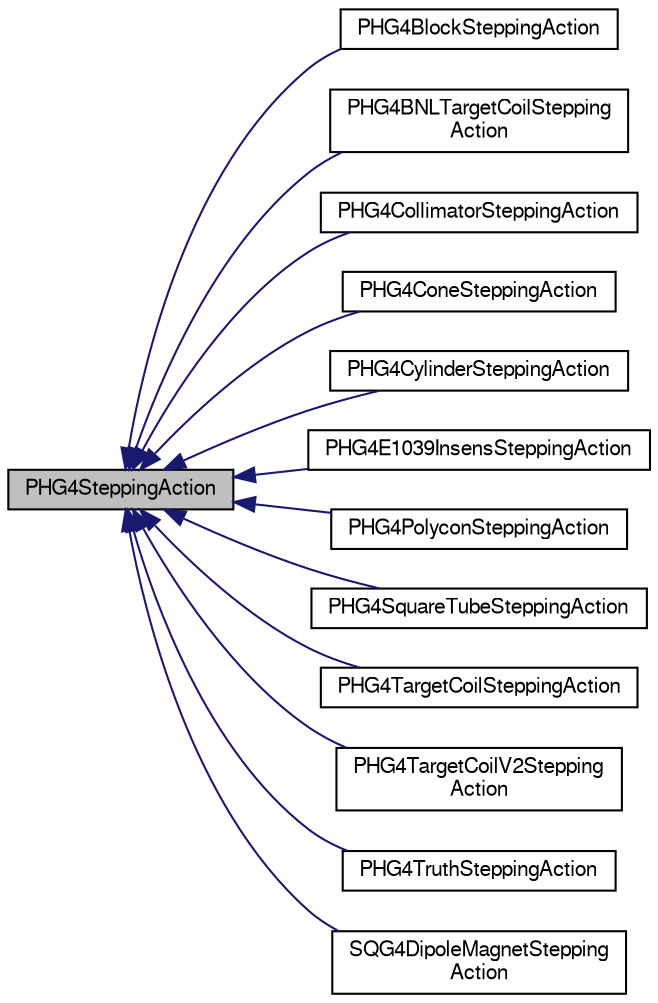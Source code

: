 digraph "PHG4SteppingAction"
{
  bgcolor="transparent";
  edge [fontname="FreeSans",fontsize="10",labelfontname="FreeSans",labelfontsize="10"];
  node [fontname="FreeSans",fontsize="10",shape=record];
  rankdir="LR";
  Node1 [label="PHG4SteppingAction",height=0.2,width=0.4,color="black", fillcolor="grey75", style="filled" fontcolor="black"];
  Node1 -> Node2 [dir="back",color="midnightblue",fontsize="10",style="solid",fontname="FreeSans"];
  Node2 [label="PHG4BlockSteppingAction",height=0.2,width=0.4,color="black",URL="$d1/da2/classPHG4BlockSteppingAction.html"];
  Node1 -> Node3 [dir="back",color="midnightblue",fontsize="10",style="solid",fontname="FreeSans"];
  Node3 [label="PHG4BNLTargetCoilStepping\lAction",height=0.2,width=0.4,color="black",URL="$d2/db5/classPHG4BNLTargetCoilSteppingAction.html"];
  Node1 -> Node4 [dir="back",color="midnightblue",fontsize="10",style="solid",fontname="FreeSans"];
  Node4 [label="PHG4CollimatorSteppingAction",height=0.2,width=0.4,color="black",URL="$d2/dc6/classPHG4CollimatorSteppingAction.html"];
  Node1 -> Node5 [dir="back",color="midnightblue",fontsize="10",style="solid",fontname="FreeSans"];
  Node5 [label="PHG4ConeSteppingAction",height=0.2,width=0.4,color="black",URL="$d4/d7a/classPHG4ConeSteppingAction.html"];
  Node1 -> Node6 [dir="back",color="midnightblue",fontsize="10",style="solid",fontname="FreeSans"];
  Node6 [label="PHG4CylinderSteppingAction",height=0.2,width=0.4,color="black",URL="$da/d58/classPHG4CylinderSteppingAction.html"];
  Node1 -> Node7 [dir="back",color="midnightblue",fontsize="10",style="solid",fontname="FreeSans"];
  Node7 [label="PHG4E1039InsensSteppingAction",height=0.2,width=0.4,color="black",URL="$d9/d14/classPHG4E1039InsensSteppingAction.html"];
  Node1 -> Node8 [dir="back",color="midnightblue",fontsize="10",style="solid",fontname="FreeSans"];
  Node8 [label="PHG4PolyconSteppingAction",height=0.2,width=0.4,color="black",URL="$d3/d3d/classPHG4PolyconSteppingAction.html"];
  Node1 -> Node9 [dir="back",color="midnightblue",fontsize="10",style="solid",fontname="FreeSans"];
  Node9 [label="PHG4SquareTubeSteppingAction",height=0.2,width=0.4,color="black",URL="$dc/d4f/classPHG4SquareTubeSteppingAction.html"];
  Node1 -> Node10 [dir="back",color="midnightblue",fontsize="10",style="solid",fontname="FreeSans"];
  Node10 [label="PHG4TargetCoilSteppingAction",height=0.2,width=0.4,color="black",URL="$db/d00/classPHG4TargetCoilSteppingAction.html"];
  Node1 -> Node11 [dir="back",color="midnightblue",fontsize="10",style="solid",fontname="FreeSans"];
  Node11 [label="PHG4TargetCoilV2Stepping\lAction",height=0.2,width=0.4,color="black",URL="$d0/dc8/classPHG4TargetCoilV2SteppingAction.html"];
  Node1 -> Node12 [dir="back",color="midnightblue",fontsize="10",style="solid",fontname="FreeSans"];
  Node12 [label="PHG4TruthSteppingAction",height=0.2,width=0.4,color="black",URL="$d6/da2/classPHG4TruthSteppingAction.html"];
  Node1 -> Node13 [dir="back",color="midnightblue",fontsize="10",style="solid",fontname="FreeSans"];
  Node13 [label="SQG4DipoleMagnetStepping\lAction",height=0.2,width=0.4,color="black",URL="$d4/db3/classSQG4DipoleMagnetSteppingAction.html"];
}
